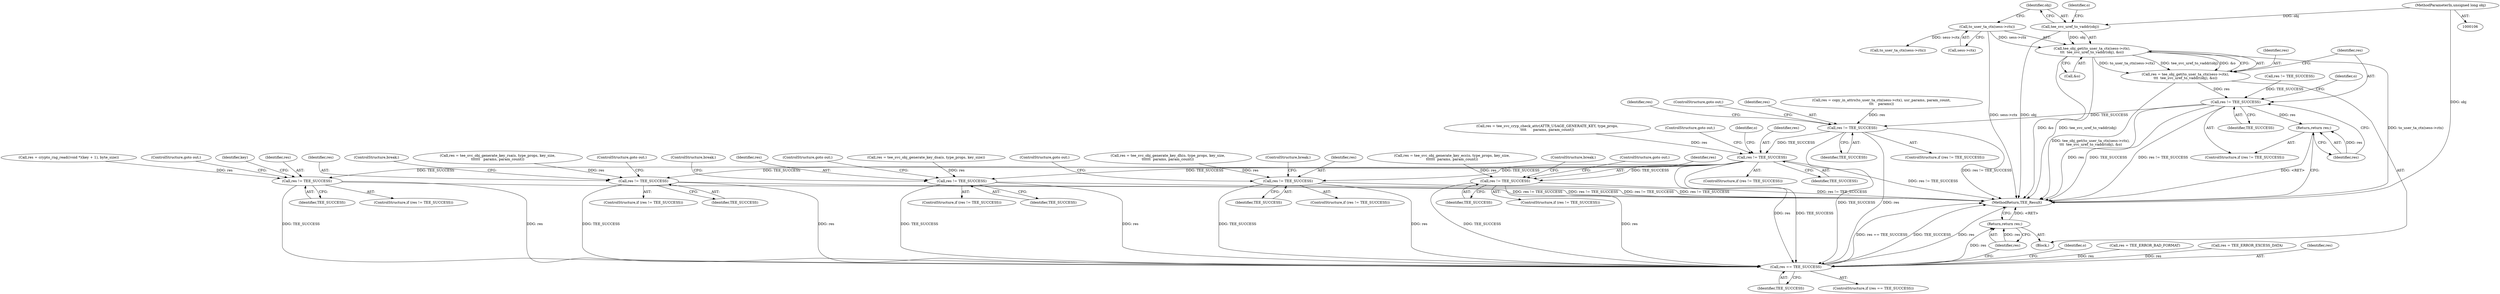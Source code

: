 digraph "0_optee_os_a637243270fc1faae16de059091795c32d86e65e_0@pointer" {
"1000135" [label="(Call,tee_obj_get(to_user_ta_ctx(sess->ctx),\n\t\t\t  tee_svc_uref_to_vaddr(obj), &o))"];
"1000136" [label="(Call,to_user_ta_ctx(sess->ctx))"];
"1000140" [label="(Call,tee_svc_uref_to_vaddr(obj))"];
"1000107" [label="(MethodParameterIn,unsigned long obj)"];
"1000133" [label="(Call,res = tee_obj_get(to_user_ta_ctx(sess->ctx),\n\t\t\t  tee_svc_uref_to_vaddr(obj), &o))"];
"1000145" [label="(Call,res != TEE_SUCCESS)"];
"1000148" [label="(Return,return res;)"];
"1000236" [label="(Call,res != TEE_SUCCESS)"];
"1000248" [label="(Call,res != TEE_SUCCESS)"];
"1000328" [label="(Call,res != TEE_SUCCESS)"];
"1000416" [label="(Call,res == TEE_SUCCESS)"];
"1000434" [label="(Return,return res;)"];
"1000359" [label="(Call,res != TEE_SUCCESS)"];
"1000372" [label="(Call,res != TEE_SUCCESS)"];
"1000387" [label="(Call,res != TEE_SUCCESS)"];
"1000403" [label="(Call,res != TEE_SUCCESS)"];
"1000405" [label="(Identifier,TEE_SUCCESS)"];
"1000238" [label="(Identifier,TEE_SUCCESS)"];
"1000389" [label="(Identifier,TEE_SUCCESS)"];
"1000240" [label="(Call,res = tee_svc_cryp_check_attr(ATTR_USAGE_GENERATE_KEY, type_props,\n\t\t\t\t      params, param_count))"];
"1000143" [label="(Identifier,o)"];
"1000239" [label="(ControlStructure,goto out;)"];
"1000371" [label="(ControlStructure,if (res != TEE_SUCCESS))"];
"1000386" [label="(ControlStructure,if (res != TEE_SUCCESS))"];
"1000146" [label="(Identifier,res)"];
"1000148" [label="(Return,return res;)"];
"1000140" [label="(Call,tee_svc_uref_to_vaddr(obj))"];
"1000378" [label="(Call,res = tee_svc_obj_generate_key_dh(o, type_props, key_size,\n\t\t\t\t\t\t  params, param_count))"];
"1000359" [label="(Call,res != TEE_SUCCESS)"];
"1000402" [label="(ControlStructure,if (res != TEE_SUCCESS))"];
"1000248" [label="(Call,res != TEE_SUCCESS)"];
"1000436" [label="(MethodReturn,TEE_Result)"];
"1000374" [label="(Identifier,TEE_SUCCESS)"];
"1000376" [label="(ControlStructure,break;)"];
"1000237" [label="(Identifier,res)"];
"1000406" [label="(ControlStructure,goto out;)"];
"1000435" [label="(Identifier,res)"];
"1000423" [label="(Identifier,o)"];
"1000329" [label="(Identifier,res)"];
"1000372" [label="(Call,res != TEE_SUCCESS)"];
"1000145" [label="(Call,res != TEE_SUCCESS)"];
"1000360" [label="(Identifier,res)"];
"1000111" [label="(Block,)"];
"1000225" [label="(Call,res = copy_in_attrs(to_user_ta_ctx(sess->ctx), usr_params, param_count,\n\t\t\t    params))"];
"1000373" [label="(Identifier,res)"];
"1000391" [label="(ControlStructure,break;)"];
"1000404" [label="(Identifier,res)"];
"1000403" [label="(Call,res != TEE_SUCCESS)"];
"1000149" [label="(Identifier,res)"];
"1000128" [label="(Call,res != TEE_SUCCESS)"];
"1000142" [label="(Call,&o)"];
"1000330" [label="(Identifier,TEE_SUCCESS)"];
"1000251" [label="(ControlStructure,goto out;)"];
"1000241" [label="(Identifier,res)"];
"1000135" [label="(Call,tee_obj_get(to_user_ta_ctx(sess->ctx),\n\t\t\t  tee_svc_uref_to_vaddr(obj), &o))"];
"1000136" [label="(Call,to_user_ta_ctx(sess->ctx))"];
"1000228" [label="(Call,to_user_ta_ctx(sess->ctx))"];
"1000409" [label="(Call,res = TEE_ERROR_BAD_FORMAT)"];
"1000363" [label="(ControlStructure,break;)"];
"1000236" [label="(Call,res != TEE_SUCCESS)"];
"1000137" [label="(Call,sess->ctx)"];
"1000134" [label="(Identifier,res)"];
"1000155" [label="(Identifier,o)"];
"1000247" [label="(ControlStructure,if (res != TEE_SUCCESS))"];
"1000235" [label="(ControlStructure,if (res != TEE_SUCCESS))"];
"1000314" [label="(Call,res = TEE_ERROR_EXCESS_DATA)"];
"1000358" [label="(ControlStructure,if (res != TEE_SUCCESS))"];
"1000388" [label="(Identifier,res)"];
"1000387" [label="(Call,res != TEE_SUCCESS)"];
"1000394" [label="(Call,res = tee_svc_obj_generate_key_ecc(o, type_props, key_size,\n\t\t\t\t\t\t  params, param_count))"];
"1000327" [label="(ControlStructure,if (res != TEE_SUCCESS))"];
"1000375" [label="(ControlStructure,goto out;)"];
"1000434" [label="(Return,return res;)"];
"1000418" [label="(Identifier,TEE_SUCCESS)"];
"1000417" [label="(Identifier,res)"];
"1000141" [label="(Identifier,obj)"];
"1000250" [label="(Identifier,TEE_SUCCESS)"];
"1000133" [label="(Call,res = tee_obj_get(to_user_ta_ctx(sess->ctx),\n\t\t\t  tee_svc_uref_to_vaddr(obj), &o))"];
"1000416" [label="(Call,res == TEE_SUCCESS)"];
"1000415" [label="(ControlStructure,if (res == TEE_SUCCESS))"];
"1000107" [label="(MethodParameterIn,unsigned long obj)"];
"1000361" [label="(Identifier,TEE_SUCCESS)"];
"1000390" [label="(ControlStructure,goto out;)"];
"1000350" [label="(Call,res = tee_svc_obj_generate_key_rsa(o, type_props, key_size,\n\t\t\t\t\t\t   params, param_count))"];
"1000255" [label="(Identifier,o)"];
"1000147" [label="(Identifier,TEE_SUCCESS)"];
"1000318" [label="(Call,res = crypto_rng_read((void *)(key + 1), byte_size))"];
"1000328" [label="(Call,res != TEE_SUCCESS)"];
"1000407" [label="(ControlStructure,break;)"];
"1000144" [label="(ControlStructure,if (res != TEE_SUCCESS))"];
"1000362" [label="(ControlStructure,goto out;)"];
"1000331" [label="(ControlStructure,goto out;)"];
"1000365" [label="(Call,res = tee_svc_obj_generate_key_dsa(o, type_props, key_size))"];
"1000334" [label="(Identifier,key)"];
"1000249" [label="(Identifier,res)"];
"1000135" -> "1000133"  [label="AST: "];
"1000135" -> "1000142"  [label="CFG: "];
"1000136" -> "1000135"  [label="AST: "];
"1000140" -> "1000135"  [label="AST: "];
"1000142" -> "1000135"  [label="AST: "];
"1000133" -> "1000135"  [label="CFG: "];
"1000135" -> "1000436"  [label="DDG: &o"];
"1000135" -> "1000436"  [label="DDG: tee_svc_uref_to_vaddr(obj)"];
"1000135" -> "1000436"  [label="DDG: to_user_ta_ctx(sess->ctx)"];
"1000135" -> "1000133"  [label="DDG: to_user_ta_ctx(sess->ctx)"];
"1000135" -> "1000133"  [label="DDG: tee_svc_uref_to_vaddr(obj)"];
"1000135" -> "1000133"  [label="DDG: &o"];
"1000136" -> "1000135"  [label="DDG: sess->ctx"];
"1000140" -> "1000135"  [label="DDG: obj"];
"1000136" -> "1000137"  [label="CFG: "];
"1000137" -> "1000136"  [label="AST: "];
"1000141" -> "1000136"  [label="CFG: "];
"1000136" -> "1000436"  [label="DDG: sess->ctx"];
"1000136" -> "1000228"  [label="DDG: sess->ctx"];
"1000140" -> "1000141"  [label="CFG: "];
"1000141" -> "1000140"  [label="AST: "];
"1000143" -> "1000140"  [label="CFG: "];
"1000140" -> "1000436"  [label="DDG: obj"];
"1000107" -> "1000140"  [label="DDG: obj"];
"1000107" -> "1000106"  [label="AST: "];
"1000107" -> "1000436"  [label="DDG: obj"];
"1000133" -> "1000111"  [label="AST: "];
"1000134" -> "1000133"  [label="AST: "];
"1000146" -> "1000133"  [label="CFG: "];
"1000133" -> "1000436"  [label="DDG: tee_obj_get(to_user_ta_ctx(sess->ctx),\n\t\t\t  tee_svc_uref_to_vaddr(obj), &o)"];
"1000133" -> "1000145"  [label="DDG: res"];
"1000145" -> "1000144"  [label="AST: "];
"1000145" -> "1000147"  [label="CFG: "];
"1000146" -> "1000145"  [label="AST: "];
"1000147" -> "1000145"  [label="AST: "];
"1000149" -> "1000145"  [label="CFG: "];
"1000155" -> "1000145"  [label="CFG: "];
"1000145" -> "1000436"  [label="DDG: res != TEE_SUCCESS"];
"1000145" -> "1000436"  [label="DDG: res"];
"1000145" -> "1000436"  [label="DDG: TEE_SUCCESS"];
"1000128" -> "1000145"  [label="DDG: TEE_SUCCESS"];
"1000145" -> "1000148"  [label="DDG: res"];
"1000145" -> "1000236"  [label="DDG: TEE_SUCCESS"];
"1000148" -> "1000144"  [label="AST: "];
"1000148" -> "1000149"  [label="CFG: "];
"1000149" -> "1000148"  [label="AST: "];
"1000436" -> "1000148"  [label="CFG: "];
"1000148" -> "1000436"  [label="DDG: <RET>"];
"1000149" -> "1000148"  [label="DDG: res"];
"1000236" -> "1000235"  [label="AST: "];
"1000236" -> "1000238"  [label="CFG: "];
"1000237" -> "1000236"  [label="AST: "];
"1000238" -> "1000236"  [label="AST: "];
"1000239" -> "1000236"  [label="CFG: "];
"1000241" -> "1000236"  [label="CFG: "];
"1000236" -> "1000436"  [label="DDG: res != TEE_SUCCESS"];
"1000225" -> "1000236"  [label="DDG: res"];
"1000236" -> "1000248"  [label="DDG: TEE_SUCCESS"];
"1000236" -> "1000416"  [label="DDG: res"];
"1000236" -> "1000416"  [label="DDG: TEE_SUCCESS"];
"1000248" -> "1000247"  [label="AST: "];
"1000248" -> "1000250"  [label="CFG: "];
"1000249" -> "1000248"  [label="AST: "];
"1000250" -> "1000248"  [label="AST: "];
"1000251" -> "1000248"  [label="CFG: "];
"1000255" -> "1000248"  [label="CFG: "];
"1000248" -> "1000436"  [label="DDG: res != TEE_SUCCESS"];
"1000240" -> "1000248"  [label="DDG: res"];
"1000248" -> "1000328"  [label="DDG: TEE_SUCCESS"];
"1000248" -> "1000359"  [label="DDG: TEE_SUCCESS"];
"1000248" -> "1000372"  [label="DDG: TEE_SUCCESS"];
"1000248" -> "1000387"  [label="DDG: TEE_SUCCESS"];
"1000248" -> "1000403"  [label="DDG: TEE_SUCCESS"];
"1000248" -> "1000416"  [label="DDG: res"];
"1000248" -> "1000416"  [label="DDG: TEE_SUCCESS"];
"1000328" -> "1000327"  [label="AST: "];
"1000328" -> "1000330"  [label="CFG: "];
"1000329" -> "1000328"  [label="AST: "];
"1000330" -> "1000328"  [label="AST: "];
"1000331" -> "1000328"  [label="CFG: "];
"1000334" -> "1000328"  [label="CFG: "];
"1000328" -> "1000436"  [label="DDG: res != TEE_SUCCESS"];
"1000318" -> "1000328"  [label="DDG: res"];
"1000328" -> "1000416"  [label="DDG: res"];
"1000328" -> "1000416"  [label="DDG: TEE_SUCCESS"];
"1000416" -> "1000415"  [label="AST: "];
"1000416" -> "1000418"  [label="CFG: "];
"1000417" -> "1000416"  [label="AST: "];
"1000418" -> "1000416"  [label="AST: "];
"1000423" -> "1000416"  [label="CFG: "];
"1000435" -> "1000416"  [label="CFG: "];
"1000416" -> "1000436"  [label="DDG: res == TEE_SUCCESS"];
"1000416" -> "1000436"  [label="DDG: TEE_SUCCESS"];
"1000416" -> "1000436"  [label="DDG: res"];
"1000403" -> "1000416"  [label="DDG: res"];
"1000403" -> "1000416"  [label="DDG: TEE_SUCCESS"];
"1000387" -> "1000416"  [label="DDG: res"];
"1000387" -> "1000416"  [label="DDG: TEE_SUCCESS"];
"1000372" -> "1000416"  [label="DDG: res"];
"1000372" -> "1000416"  [label="DDG: TEE_SUCCESS"];
"1000409" -> "1000416"  [label="DDG: res"];
"1000359" -> "1000416"  [label="DDG: res"];
"1000359" -> "1000416"  [label="DDG: TEE_SUCCESS"];
"1000314" -> "1000416"  [label="DDG: res"];
"1000416" -> "1000434"  [label="DDG: res"];
"1000434" -> "1000111"  [label="AST: "];
"1000434" -> "1000435"  [label="CFG: "];
"1000435" -> "1000434"  [label="AST: "];
"1000436" -> "1000434"  [label="CFG: "];
"1000434" -> "1000436"  [label="DDG: <RET>"];
"1000435" -> "1000434"  [label="DDG: res"];
"1000359" -> "1000358"  [label="AST: "];
"1000359" -> "1000361"  [label="CFG: "];
"1000360" -> "1000359"  [label="AST: "];
"1000361" -> "1000359"  [label="AST: "];
"1000362" -> "1000359"  [label="CFG: "];
"1000363" -> "1000359"  [label="CFG: "];
"1000359" -> "1000436"  [label="DDG: res != TEE_SUCCESS"];
"1000350" -> "1000359"  [label="DDG: res"];
"1000372" -> "1000371"  [label="AST: "];
"1000372" -> "1000374"  [label="CFG: "];
"1000373" -> "1000372"  [label="AST: "];
"1000374" -> "1000372"  [label="AST: "];
"1000375" -> "1000372"  [label="CFG: "];
"1000376" -> "1000372"  [label="CFG: "];
"1000372" -> "1000436"  [label="DDG: res != TEE_SUCCESS"];
"1000365" -> "1000372"  [label="DDG: res"];
"1000387" -> "1000386"  [label="AST: "];
"1000387" -> "1000389"  [label="CFG: "];
"1000388" -> "1000387"  [label="AST: "];
"1000389" -> "1000387"  [label="AST: "];
"1000390" -> "1000387"  [label="CFG: "];
"1000391" -> "1000387"  [label="CFG: "];
"1000387" -> "1000436"  [label="DDG: res != TEE_SUCCESS"];
"1000378" -> "1000387"  [label="DDG: res"];
"1000403" -> "1000402"  [label="AST: "];
"1000403" -> "1000405"  [label="CFG: "];
"1000404" -> "1000403"  [label="AST: "];
"1000405" -> "1000403"  [label="AST: "];
"1000406" -> "1000403"  [label="CFG: "];
"1000407" -> "1000403"  [label="CFG: "];
"1000403" -> "1000436"  [label="DDG: res != TEE_SUCCESS"];
"1000394" -> "1000403"  [label="DDG: res"];
}
